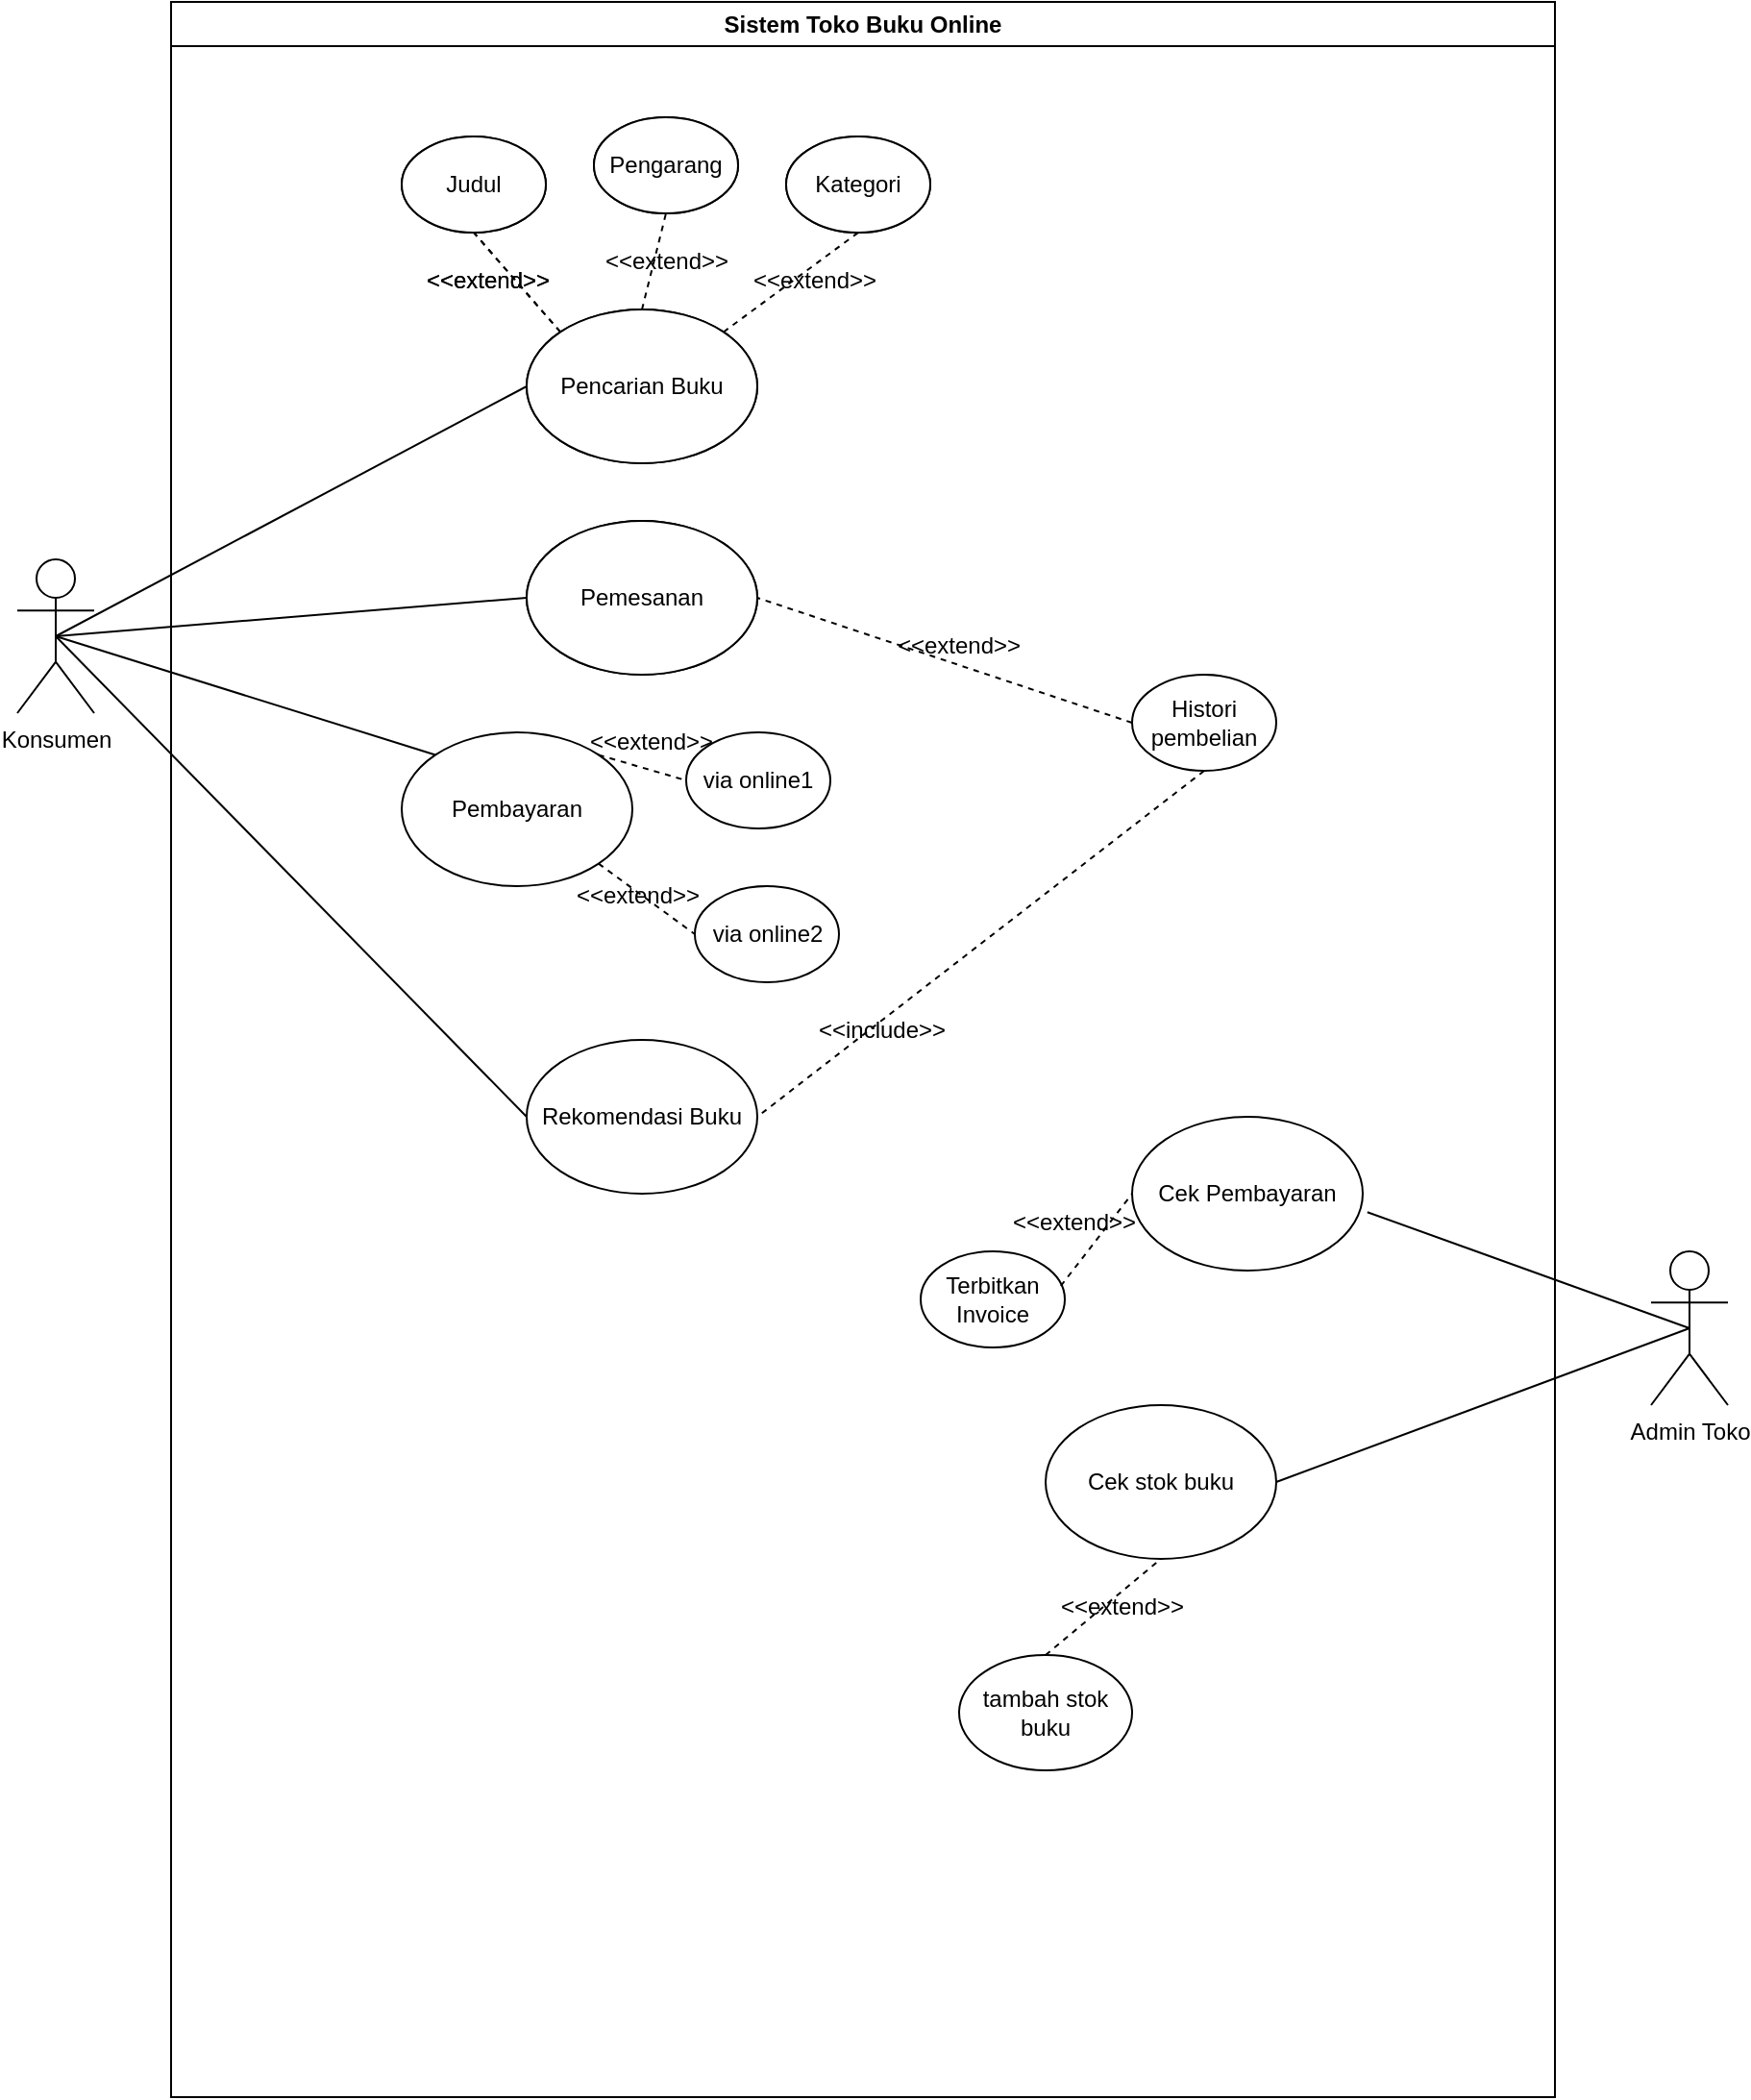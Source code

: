 <mxfile version="25.0.0">
  <diagram name="Page-1" id="AMS0fTUhrBLNYwUgedSh">
    <mxGraphModel dx="2083" dy="1085" grid="1" gridSize="10" guides="1" tooltips="1" connect="1" arrows="1" fold="1" page="1" pageScale="1" pageWidth="850" pageHeight="1100" math="0" shadow="0">
      <root>
        <mxCell id="0" />
        <mxCell id="1" parent="0" />
        <mxCell id="19YLNRcRQW0V7mlCGsq5-1" value="Konsumen" style="shape=umlActor;verticalLabelPosition=bottom;verticalAlign=top;html=1;outlineConnect=0;" parent="1" vertex="1">
          <mxGeometry x="40" y="340" width="40" height="80" as="geometry" />
        </mxCell>
        <mxCell id="19YLNRcRQW0V7mlCGsq5-3" value="Sistem Toko Buku Online" style="swimlane;whiteSpace=wrap;html=1;" parent="1" vertex="1">
          <mxGeometry x="120" y="50" width="720" height="1090" as="geometry" />
        </mxCell>
        <mxCell id="I024iVJITX_uXWryC0hb-17" value="Pencarian Buku" style="ellipse;whiteSpace=wrap;html=1;" vertex="1" parent="19YLNRcRQW0V7mlCGsq5-3">
          <mxGeometry x="185" y="160" width="120" height="80" as="geometry" />
        </mxCell>
        <mxCell id="I024iVJITX_uXWryC0hb-18" value="Pemesanan" style="ellipse;whiteSpace=wrap;html=1;" vertex="1" parent="19YLNRcRQW0V7mlCGsq5-3">
          <mxGeometry x="185" y="270" width="120" height="80" as="geometry" />
        </mxCell>
        <mxCell id="I024iVJITX_uXWryC0hb-25" value="Judul" style="ellipse;whiteSpace=wrap;html=1;" vertex="1" parent="19YLNRcRQW0V7mlCGsq5-3">
          <mxGeometry x="120" y="70" width="75" height="50" as="geometry" />
        </mxCell>
        <mxCell id="I024iVJITX_uXWryC0hb-26" value="Pengarang" style="ellipse;whiteSpace=wrap;html=1;" vertex="1" parent="19YLNRcRQW0V7mlCGsq5-3">
          <mxGeometry x="220" y="60" width="75" height="50" as="geometry" />
        </mxCell>
        <mxCell id="I024iVJITX_uXWryC0hb-27" value="Kategori" style="ellipse;whiteSpace=wrap;html=1;" vertex="1" parent="19YLNRcRQW0V7mlCGsq5-3">
          <mxGeometry x="320" y="70" width="75" height="50" as="geometry" />
        </mxCell>
        <mxCell id="I024iVJITX_uXWryC0hb-28" value="" style="endArrow=none;dashed=1;html=1;rounded=0;entryX=0.5;entryY=1;entryDx=0;entryDy=0;exitX=0;exitY=0;exitDx=0;exitDy=0;" edge="1" parent="19YLNRcRQW0V7mlCGsq5-3" source="I024iVJITX_uXWryC0hb-17" target="I024iVJITX_uXWryC0hb-25">
          <mxGeometry width="50" height="50" relative="1" as="geometry">
            <mxPoint x="540" y="380" as="sourcePoint" />
            <mxPoint x="590" y="330" as="targetPoint" />
          </mxGeometry>
        </mxCell>
        <mxCell id="I024iVJITX_uXWryC0hb-29" value="&amp;lt;&amp;lt;extend&amp;gt;&amp;gt;" style="text;html=1;align=center;verticalAlign=middle;whiteSpace=wrap;rounded=0;" vertex="1" parent="19YLNRcRQW0V7mlCGsq5-3">
          <mxGeometry x="135" y="130" width="60" height="30" as="geometry" />
        </mxCell>
        <mxCell id="I024iVJITX_uXWryC0hb-30" value="" style="endArrow=none;dashed=1;html=1;rounded=0;entryX=0.5;entryY=1;entryDx=0;entryDy=0;exitX=0.5;exitY=0;exitDx=0;exitDy=0;" edge="1" parent="19YLNRcRQW0V7mlCGsq5-3" source="I024iVJITX_uXWryC0hb-17" target="I024iVJITX_uXWryC0hb-26">
          <mxGeometry width="50" height="50" relative="1" as="geometry">
            <mxPoint x="358" y="192" as="sourcePoint" />
            <mxPoint x="313" y="140" as="targetPoint" />
          </mxGeometry>
        </mxCell>
        <mxCell id="I024iVJITX_uXWryC0hb-31" value="&amp;lt;&amp;lt;extend&amp;gt;&amp;gt;" style="text;html=1;align=center;verticalAlign=middle;whiteSpace=wrap;rounded=0;" vertex="1" parent="19YLNRcRQW0V7mlCGsq5-3">
          <mxGeometry x="227.5" y="120" width="60" height="30" as="geometry" />
        </mxCell>
        <mxCell id="I024iVJITX_uXWryC0hb-36" value="Pembayaran" style="ellipse;whiteSpace=wrap;html=1;" vertex="1" parent="19YLNRcRQW0V7mlCGsq5-3">
          <mxGeometry x="120" y="380" width="120" height="80" as="geometry" />
        </mxCell>
        <mxCell id="19YLNRcRQW0V7mlCGsq5-2" value="Admin Toko" style="shape=umlActor;verticalLabelPosition=bottom;verticalAlign=top;html=1;outlineConnect=0;" parent="1" vertex="1">
          <mxGeometry x="890" y="700" width="40" height="80" as="geometry" />
        </mxCell>
        <mxCell id="I024iVJITX_uXWryC0hb-21" value="" style="endArrow=none;html=1;rounded=0;exitX=0.5;exitY=0.5;exitDx=0;exitDy=0;exitPerimeter=0;entryX=0;entryY=0.5;entryDx=0;entryDy=0;" edge="1" parent="1" source="19YLNRcRQW0V7mlCGsq5-1" target="I024iVJITX_uXWryC0hb-17">
          <mxGeometry width="50" height="50" relative="1" as="geometry">
            <mxPoint x="400" y="420" as="sourcePoint" />
            <mxPoint x="450" y="370" as="targetPoint" />
          </mxGeometry>
        </mxCell>
        <mxCell id="I024iVJITX_uXWryC0hb-22" value="" style="endArrow=none;html=1;rounded=0;exitX=0.5;exitY=0.5;exitDx=0;exitDy=0;exitPerimeter=0;entryX=0;entryY=0.5;entryDx=0;entryDy=0;" edge="1" parent="1" source="19YLNRcRQW0V7mlCGsq5-1" target="I024iVJITX_uXWryC0hb-18">
          <mxGeometry width="50" height="50" relative="1" as="geometry">
            <mxPoint x="70" y="390" as="sourcePoint" />
            <mxPoint x="315" y="290" as="targetPoint" />
          </mxGeometry>
        </mxCell>
        <mxCell id="I024iVJITX_uXWryC0hb-23" value="" style="endArrow=none;html=1;rounded=0;entryX=0;entryY=0;entryDx=0;entryDy=0;exitX=0.5;exitY=0.5;exitDx=0;exitDy=0;exitPerimeter=0;" edge="1" parent="1" source="19YLNRcRQW0V7mlCGsq5-1" target="I024iVJITX_uXWryC0hb-36">
          <mxGeometry width="50" height="50" relative="1" as="geometry">
            <mxPoint x="70" y="390" as="sourcePoint" />
            <mxPoint x="305" y="470" as="targetPoint" />
          </mxGeometry>
        </mxCell>
        <mxCell id="I024iVJITX_uXWryC0hb-24" value="" style="endArrow=none;html=1;rounded=0;entryX=0;entryY=0.5;entryDx=0;entryDy=0;exitX=0.5;exitY=0.5;exitDx=0;exitDy=0;exitPerimeter=0;" edge="1" parent="1" source="19YLNRcRQW0V7mlCGsq5-1" target="I024iVJITX_uXWryC0hb-20">
          <mxGeometry width="50" height="50" relative="1" as="geometry">
            <mxPoint x="70" y="390" as="sourcePoint" />
            <mxPoint x="315" y="510" as="targetPoint" />
          </mxGeometry>
        </mxCell>
        <mxCell id="I024iVJITX_uXWryC0hb-33" value="Sistem Toko Buku Online" style="swimlane;whiteSpace=wrap;html=1;" vertex="1" parent="1">
          <mxGeometry x="120" y="50" width="720" height="1090" as="geometry" />
        </mxCell>
        <mxCell id="I024iVJITX_uXWryC0hb-34" value="Pencarian Buku" style="ellipse;whiteSpace=wrap;html=1;" vertex="1" parent="I024iVJITX_uXWryC0hb-33">
          <mxGeometry x="185" y="160" width="120" height="80" as="geometry" />
        </mxCell>
        <mxCell id="I024iVJITX_uXWryC0hb-35" value="Pemesanan" style="ellipse;whiteSpace=wrap;html=1;" vertex="1" parent="I024iVJITX_uXWryC0hb-33">
          <mxGeometry x="185" y="270" width="120" height="80" as="geometry" />
        </mxCell>
        <mxCell id="I024iVJITX_uXWryC0hb-38" value="Judul" style="ellipse;whiteSpace=wrap;html=1;" vertex="1" parent="I024iVJITX_uXWryC0hb-33">
          <mxGeometry x="120" y="70" width="75" height="50" as="geometry" />
        </mxCell>
        <mxCell id="I024iVJITX_uXWryC0hb-39" value="Pengarang" style="ellipse;whiteSpace=wrap;html=1;" vertex="1" parent="I024iVJITX_uXWryC0hb-33">
          <mxGeometry x="220" y="60" width="75" height="50" as="geometry" />
        </mxCell>
        <mxCell id="I024iVJITX_uXWryC0hb-40" value="Kategori" style="ellipse;whiteSpace=wrap;html=1;" vertex="1" parent="I024iVJITX_uXWryC0hb-33">
          <mxGeometry x="320" y="70" width="75" height="50" as="geometry" />
        </mxCell>
        <mxCell id="I024iVJITX_uXWryC0hb-41" value="" style="endArrow=none;dashed=1;html=1;rounded=0;entryX=0.5;entryY=1;entryDx=0;entryDy=0;exitX=0;exitY=0;exitDx=0;exitDy=0;" edge="1" parent="I024iVJITX_uXWryC0hb-33" source="I024iVJITX_uXWryC0hb-34" target="I024iVJITX_uXWryC0hb-38">
          <mxGeometry width="50" height="50" relative="1" as="geometry">
            <mxPoint x="540" y="380" as="sourcePoint" />
            <mxPoint x="590" y="330" as="targetPoint" />
          </mxGeometry>
        </mxCell>
        <mxCell id="I024iVJITX_uXWryC0hb-42" value="&amp;lt;&amp;lt;extend&amp;gt;&amp;gt;" style="text;html=1;align=center;verticalAlign=middle;whiteSpace=wrap;rounded=0;" vertex="1" parent="I024iVJITX_uXWryC0hb-33">
          <mxGeometry x="135" y="130" width="60" height="30" as="geometry" />
        </mxCell>
        <mxCell id="I024iVJITX_uXWryC0hb-43" value="" style="endArrow=none;dashed=1;html=1;rounded=0;entryX=0.5;entryY=1;entryDx=0;entryDy=0;exitX=1;exitY=0;exitDx=0;exitDy=0;" edge="1" parent="I024iVJITX_uXWryC0hb-33" source="I024iVJITX_uXWryC0hb-34" target="I024iVJITX_uXWryC0hb-40">
          <mxGeometry width="50" height="50" relative="1" as="geometry">
            <mxPoint x="358" y="192" as="sourcePoint" />
            <mxPoint x="313" y="140" as="targetPoint" />
          </mxGeometry>
        </mxCell>
        <mxCell id="I024iVJITX_uXWryC0hb-45" value="&amp;lt;&amp;lt;extend&amp;gt;&amp;gt;" style="text;html=1;align=center;verticalAlign=middle;whiteSpace=wrap;rounded=0;" vertex="1" parent="I024iVJITX_uXWryC0hb-33">
          <mxGeometry x="305" y="130" width="60" height="30" as="geometry" />
        </mxCell>
        <mxCell id="I024iVJITX_uXWryC0hb-48" value="via online1" style="ellipse;whiteSpace=wrap;html=1;" vertex="1" parent="I024iVJITX_uXWryC0hb-33">
          <mxGeometry x="268" y="380" width="75" height="50" as="geometry" />
        </mxCell>
        <mxCell id="I024iVJITX_uXWryC0hb-49" value="via online2" style="ellipse;whiteSpace=wrap;html=1;" vertex="1" parent="I024iVJITX_uXWryC0hb-33">
          <mxGeometry x="272.5" y="460" width="75" height="50" as="geometry" />
        </mxCell>
        <mxCell id="I024iVJITX_uXWryC0hb-52" value="&amp;lt;&amp;lt;extend&amp;gt;&amp;gt;" style="text;html=1;align=center;verticalAlign=middle;whiteSpace=wrap;rounded=0;" vertex="1" parent="I024iVJITX_uXWryC0hb-33">
          <mxGeometry x="220" y="370" width="60" height="30" as="geometry" />
        </mxCell>
        <mxCell id="I024iVJITX_uXWryC0hb-53" value="&amp;lt;&amp;lt;extend&amp;gt;&amp;gt;" style="text;html=1;align=center;verticalAlign=middle;whiteSpace=wrap;rounded=0;" vertex="1" parent="I024iVJITX_uXWryC0hb-33">
          <mxGeometry x="212.5" y="450" width="60" height="30" as="geometry" />
        </mxCell>
        <mxCell id="I024iVJITX_uXWryC0hb-54" value="Histori pembelian" style="ellipse;whiteSpace=wrap;html=1;" vertex="1" parent="I024iVJITX_uXWryC0hb-33">
          <mxGeometry x="500" y="350" width="75" height="50" as="geometry" />
        </mxCell>
        <mxCell id="I024iVJITX_uXWryC0hb-55" value="" style="endArrow=none;dashed=1;html=1;rounded=0;entryX=1;entryY=0.5;entryDx=0;entryDy=0;exitX=0;exitY=0.5;exitDx=0;exitDy=0;" edge="1" parent="I024iVJITX_uXWryC0hb-33" source="I024iVJITX_uXWryC0hb-54" target="I024iVJITX_uXWryC0hb-35">
          <mxGeometry width="50" height="50" relative="1" as="geometry">
            <mxPoint x="458" y="270" as="sourcePoint" />
            <mxPoint x="413" y="218" as="targetPoint" />
          </mxGeometry>
        </mxCell>
        <mxCell id="I024iVJITX_uXWryC0hb-56" value="&amp;lt;&amp;lt;extend&amp;gt;&amp;gt;" style="text;html=1;align=center;verticalAlign=middle;whiteSpace=wrap;rounded=0;" vertex="1" parent="I024iVJITX_uXWryC0hb-33">
          <mxGeometry x="380" y="320" width="60" height="30" as="geometry" />
        </mxCell>
        <mxCell id="I024iVJITX_uXWryC0hb-58" value="&amp;lt;&amp;lt;include&amp;gt;&amp;gt;" style="text;html=1;align=center;verticalAlign=middle;whiteSpace=wrap;rounded=0;" vertex="1" parent="I024iVJITX_uXWryC0hb-33">
          <mxGeometry x="340" y="520" width="60" height="30" as="geometry" />
        </mxCell>
        <mxCell id="I024iVJITX_uXWryC0hb-20" value="Rekomendasi Buku" style="ellipse;whiteSpace=wrap;html=1;" vertex="1" parent="I024iVJITX_uXWryC0hb-33">
          <mxGeometry x="185" y="540" width="120" height="80" as="geometry" />
        </mxCell>
        <mxCell id="I024iVJITX_uXWryC0hb-57" value="" style="endArrow=none;dashed=1;html=1;rounded=0;entryX=1;entryY=0.5;entryDx=0;entryDy=0;exitX=0.5;exitY=1;exitDx=0;exitDy=0;" edge="1" parent="I024iVJITX_uXWryC0hb-33" source="I024iVJITX_uXWryC0hb-54" target="I024iVJITX_uXWryC0hb-20">
          <mxGeometry width="50" height="50" relative="1" as="geometry">
            <mxPoint x="520" y="320" as="sourcePoint" />
            <mxPoint x="315" y="320" as="targetPoint" />
          </mxGeometry>
        </mxCell>
        <mxCell id="I024iVJITX_uXWryC0hb-60" value="Cek Pembayaran" style="ellipse;whiteSpace=wrap;html=1;" vertex="1" parent="I024iVJITX_uXWryC0hb-33">
          <mxGeometry x="500" y="580" width="120" height="80" as="geometry" />
        </mxCell>
        <mxCell id="I024iVJITX_uXWryC0hb-61" value="Cek stok buku" style="ellipse;whiteSpace=wrap;html=1;" vertex="1" parent="I024iVJITX_uXWryC0hb-33">
          <mxGeometry x="455" y="730" width="120" height="80" as="geometry" />
        </mxCell>
        <mxCell id="I024iVJITX_uXWryC0hb-62" value="tambah stok buku" style="ellipse;whiteSpace=wrap;html=1;" vertex="1" parent="I024iVJITX_uXWryC0hb-33">
          <mxGeometry x="410" y="860" width="90" height="60" as="geometry" />
        </mxCell>
        <mxCell id="I024iVJITX_uXWryC0hb-65" value="Terbitkan Invoice" style="ellipse;whiteSpace=wrap;html=1;" vertex="1" parent="I024iVJITX_uXWryC0hb-33">
          <mxGeometry x="390" y="650" width="75" height="50" as="geometry" />
        </mxCell>
        <mxCell id="I024iVJITX_uXWryC0hb-66" value="&amp;lt;&amp;lt;extend&amp;gt;&amp;gt;" style="text;html=1;align=center;verticalAlign=middle;whiteSpace=wrap;rounded=0;" vertex="1" parent="I024iVJITX_uXWryC0hb-33">
          <mxGeometry x="440" y="620" width="60" height="30" as="geometry" />
        </mxCell>
        <mxCell id="I024iVJITX_uXWryC0hb-67" value="" style="endArrow=none;dashed=1;html=1;rounded=0;entryX=0;entryY=0.5;entryDx=0;entryDy=0;exitX=0.972;exitY=0.36;exitDx=0;exitDy=0;exitPerimeter=0;" edge="1" parent="I024iVJITX_uXWryC0hb-33" source="I024iVJITX_uXWryC0hb-65" target="I024iVJITX_uXWryC0hb-60">
          <mxGeometry width="50" height="50" relative="1" as="geometry">
            <mxPoint x="452" y="572" as="sourcePoint" />
            <mxPoint x="498" y="585" as="targetPoint" />
          </mxGeometry>
        </mxCell>
        <mxCell id="I024iVJITX_uXWryC0hb-68" value="&amp;lt;&amp;lt;extend&amp;gt;&amp;gt;" style="text;html=1;align=center;verticalAlign=middle;whiteSpace=wrap;rounded=0;" vertex="1" parent="I024iVJITX_uXWryC0hb-33">
          <mxGeometry x="465" y="820" width="60" height="30" as="geometry" />
        </mxCell>
        <mxCell id="I024iVJITX_uXWryC0hb-69" value="" style="endArrow=none;dashed=1;html=1;rounded=0;entryX=0.5;entryY=1;entryDx=0;entryDy=0;exitX=0.5;exitY=0;exitDx=0;exitDy=0;" edge="1" parent="I024iVJITX_uXWryC0hb-33" source="I024iVJITX_uXWryC0hb-62" target="I024iVJITX_uXWryC0hb-61">
          <mxGeometry width="50" height="50" relative="1" as="geometry">
            <mxPoint x="562" y="882" as="sourcePoint" />
            <mxPoint x="608" y="895" as="targetPoint" />
          </mxGeometry>
        </mxCell>
        <mxCell id="I024iVJITX_uXWryC0hb-50" value="" style="endArrow=none;dashed=1;html=1;rounded=0;entryX=0;entryY=0.5;entryDx=0;entryDy=0;exitX=1;exitY=0;exitDx=0;exitDy=0;" edge="1" parent="1" source="I024iVJITX_uXWryC0hb-36" target="I024iVJITX_uXWryC0hb-48">
          <mxGeometry width="50" height="50" relative="1" as="geometry">
            <mxPoint x="333" y="232" as="sourcePoint" />
            <mxPoint x="288" y="180" as="targetPoint" />
          </mxGeometry>
        </mxCell>
        <mxCell id="I024iVJITX_uXWryC0hb-51" value="" style="endArrow=none;dashed=1;html=1;rounded=0;entryX=0;entryY=0.5;entryDx=0;entryDy=0;exitX=1;exitY=1;exitDx=0;exitDy=0;" edge="1" parent="1" source="I024iVJITX_uXWryC0hb-36" target="I024iVJITX_uXWryC0hb-49">
          <mxGeometry width="50" height="50" relative="1" as="geometry">
            <mxPoint x="417" y="452" as="sourcePoint" />
            <mxPoint x="470" y="445" as="targetPoint" />
          </mxGeometry>
        </mxCell>
        <mxCell id="I024iVJITX_uXWryC0hb-63" value="" style="endArrow=none;html=1;rounded=0;entryX=1.02;entryY=0.62;entryDx=0;entryDy=0;exitX=0.5;exitY=0.5;exitDx=0;exitDy=0;exitPerimeter=0;entryPerimeter=0;" edge="1" parent="1" source="19YLNRcRQW0V7mlCGsq5-2" target="I024iVJITX_uXWryC0hb-60">
          <mxGeometry width="50" height="50" relative="1" as="geometry">
            <mxPoint x="70" y="390" as="sourcePoint" />
            <mxPoint x="315" y="640" as="targetPoint" />
          </mxGeometry>
        </mxCell>
        <mxCell id="I024iVJITX_uXWryC0hb-64" value="" style="endArrow=none;html=1;rounded=0;entryX=1;entryY=0.5;entryDx=0;entryDy=0;" edge="1" parent="1" target="I024iVJITX_uXWryC0hb-61">
          <mxGeometry width="50" height="50" relative="1" as="geometry">
            <mxPoint x="910" y="740" as="sourcePoint" />
            <mxPoint x="752" y="690" as="targetPoint" />
          </mxGeometry>
        </mxCell>
      </root>
    </mxGraphModel>
  </diagram>
</mxfile>
